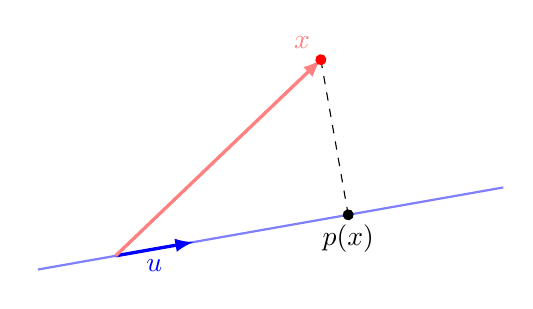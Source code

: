 ﻿
\begin{tikzpicture}[scale=1]

\begin{scope}[rotate=10]


\draw[blue!50, thick] (-1,0) -- (5,0);
\draw[->,>=latex,very thick,blue] (0,0) -- +(1,0) node[midway,below]{$u$};

\coordinate (X) at (3,2);
\coordinate (H) at (3,0);

\draw[dashed] (X) -- (H);

\draw[->,>=latex,very thick,red!50] (0,0) -- (X) node[above left]{$x$};
\fill[red] (X) circle(2pt);


\fill (H) circle(2pt);
\node at (H) [below]{$p(x)$};

\end{scope}

\end{tikzpicture}
